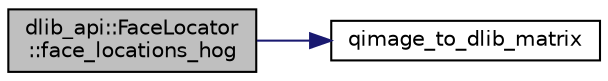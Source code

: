 digraph "dlib_api::FaceLocator::face_locations_hog"
{
 // LATEX_PDF_SIZE
  edge [fontname="Helvetica",fontsize="10",labelfontname="Helvetica",labelfontsize="10"];
  node [fontname="Helvetica",fontsize="10",shape=record];
  rankdir="LR";
  Node1 [label="dlib_api::FaceLocator\l::face_locations_hog",height=0.2,width=0.4,color="black", fillcolor="grey75", style="filled", fontcolor="black",tooltip=" "];
  Node1 -> Node2 [color="midnightblue",fontsize="10",style="solid",fontname="Helvetica"];
  Node2 [label="qimage_to_dlib_matrix",height=0.2,width=0.4,color="black", fillcolor="white", style="filled",URL="$helpers_8cpp.html#a837202d0722017acc40b678d441368e3",tooltip=" "];
}
